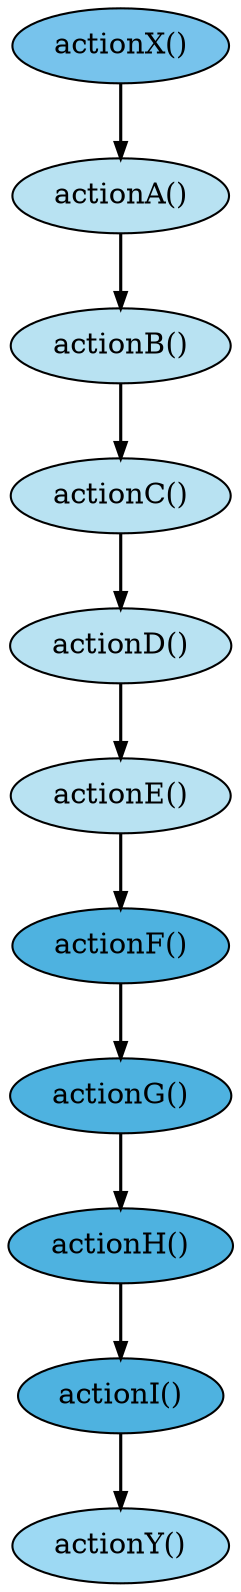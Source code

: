 digraph "graph" {
	graph [nodesep=.5];
	node [color=black,
		fillcolor=lightgrey,
		fontcolor=black,
		shape=ellipse
	];
	edge [arrowhead=normal,
		arrowsize=0.75,
		arrowtail=normal,
		color=black,
		dir=forward,
		fillcolor=black,
		fontcolor=black,
		headport=c,
		tailport=c
	];
	"0x716ac0"	[fillcolor="#77c3ec",
		label="actionX()",
		style=filled];
	"0x716b20"	[fillcolor="#b8e2f2",
		label="actionA()",
		style=filled];
	"0x716ac0":c -> "0x716b20":c	[penwidth=1.5];
	"0x716b80"	[fillcolor="#b8e2f2",
		label="actionB()",
		style=filled];
	"0x716b20":c -> "0x716b80":c	[penwidth=1.5];
	"0x716be0"	[fillcolor="#b8e2f2",
		label="actionC()",
		style=filled];
	"0x716b80":c -> "0x716be0":c	[penwidth=1.5];
	"0x716c40"	[fillcolor="#b8e2f2",
		label="actionD()",
		style=filled];
	"0x716be0":c -> "0x716c40":c	[penwidth=1.5];
	"0x716ca0"	[fillcolor="#b8e2f2",
		label="actionE()",
		style=filled];
	"0x716c40":c -> "0x716ca0":c	[penwidth=1.5];
	"0x716d00"	[fillcolor="#4eb2e0",
		label="actionF()",
		style=filled];
	"0x716ca0":c -> "0x716d00":c	[penwidth=1.5];
	"0x716d60"	[fillcolor="#4eb2e0",
		label="actionG()",
		style=filled];
	"0x716d00":c -> "0x716d60":c	[penwidth=1.5];
	"0x716dc0"	[fillcolor="#4eb2e0",
		label="actionH()",
		style=filled];
	"0x716d60":c -> "0x716dc0":c	[penwidth=1.5];
	"0x716e20"	[fillcolor="#4eb2e0",
		label="actionI()",
		style=filled];
	"0x716dc0":c -> "0x716e20":c	[penwidth=1.5];
	"0x716e80"	[fillcolor="#9dd9f3",
		label="actionY()",
		style=filled];
	"0x716e20":c -> "0x716e80":c	[penwidth=1.5];
}
